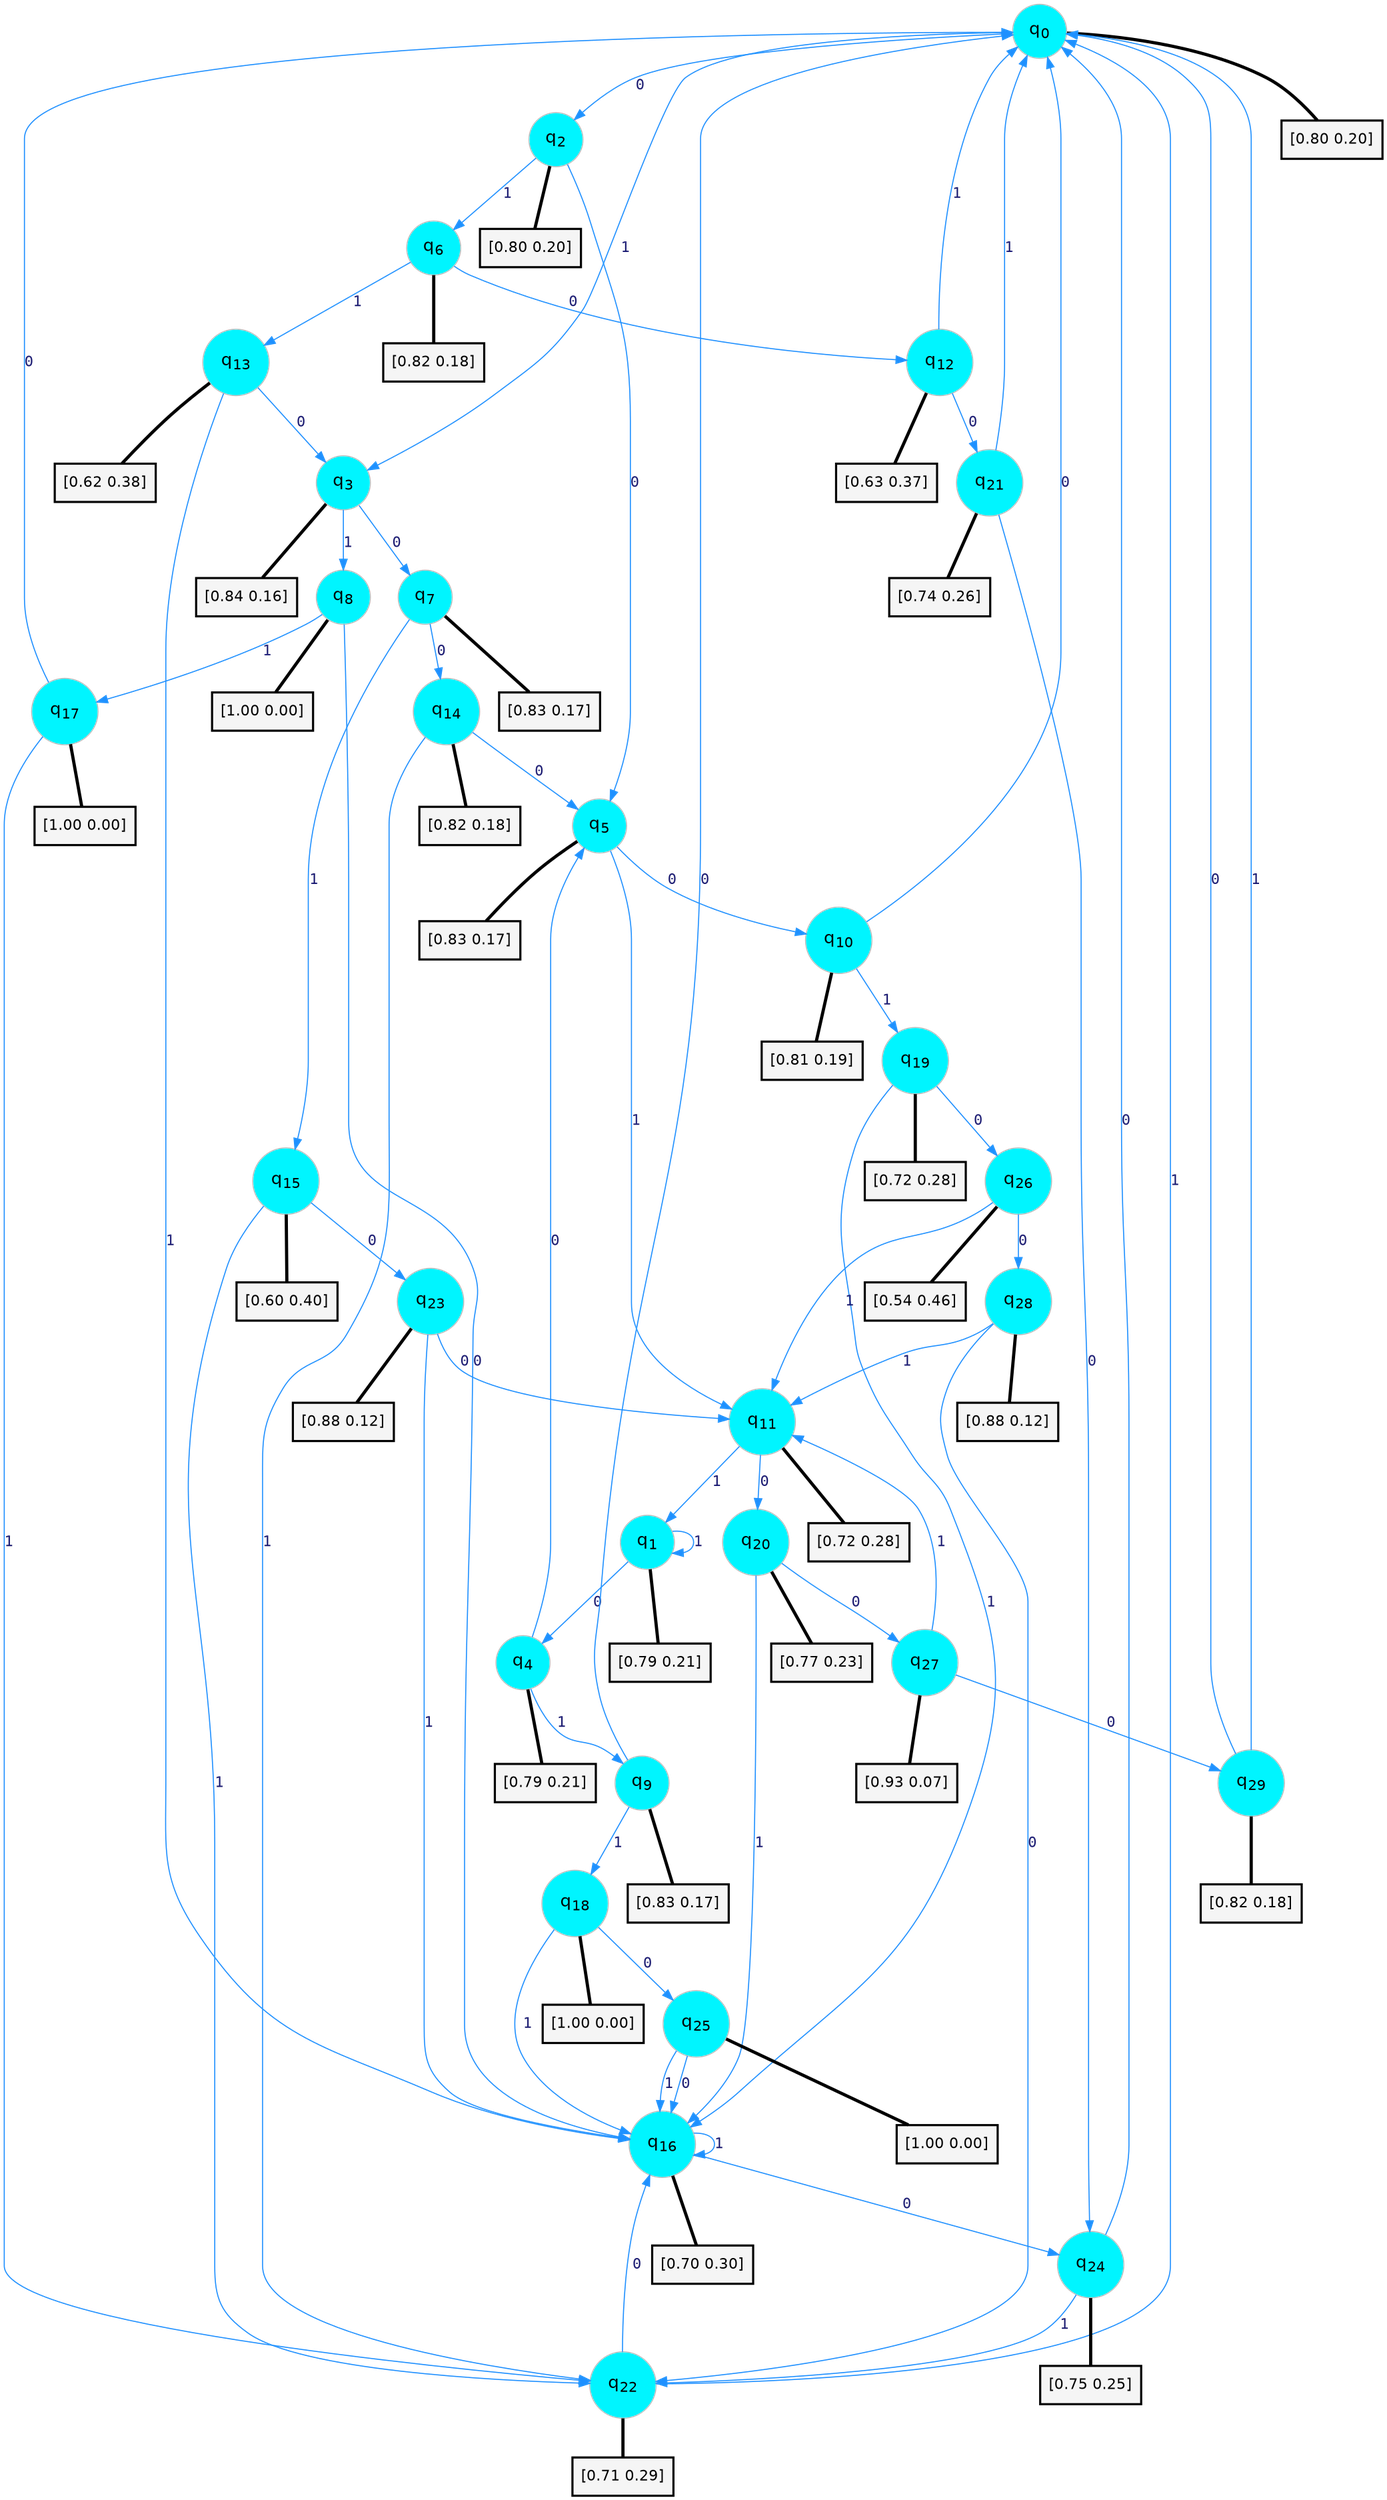 digraph G {
graph [
bgcolor=transparent, dpi=300, rankdir=TD, size="40,25"];
node [
color=gray, fillcolor=turquoise1, fontcolor=black, fontname=Helvetica, fontsize=16, fontweight=bold, shape=circle, style=filled];
edge [
arrowsize=1, color=dodgerblue1, fontcolor=midnightblue, fontname=courier, fontweight=bold, penwidth=1, style=solid, weight=20];
0[label=<q<SUB>0</SUB>>];
1[label=<q<SUB>1</SUB>>];
2[label=<q<SUB>2</SUB>>];
3[label=<q<SUB>3</SUB>>];
4[label=<q<SUB>4</SUB>>];
5[label=<q<SUB>5</SUB>>];
6[label=<q<SUB>6</SUB>>];
7[label=<q<SUB>7</SUB>>];
8[label=<q<SUB>8</SUB>>];
9[label=<q<SUB>9</SUB>>];
10[label=<q<SUB>10</SUB>>];
11[label=<q<SUB>11</SUB>>];
12[label=<q<SUB>12</SUB>>];
13[label=<q<SUB>13</SUB>>];
14[label=<q<SUB>14</SUB>>];
15[label=<q<SUB>15</SUB>>];
16[label=<q<SUB>16</SUB>>];
17[label=<q<SUB>17</SUB>>];
18[label=<q<SUB>18</SUB>>];
19[label=<q<SUB>19</SUB>>];
20[label=<q<SUB>20</SUB>>];
21[label=<q<SUB>21</SUB>>];
22[label=<q<SUB>22</SUB>>];
23[label=<q<SUB>23</SUB>>];
24[label=<q<SUB>24</SUB>>];
25[label=<q<SUB>25</SUB>>];
26[label=<q<SUB>26</SUB>>];
27[label=<q<SUB>27</SUB>>];
28[label=<q<SUB>28</SUB>>];
29[label=<q<SUB>29</SUB>>];
30[label="[0.80 0.20]", shape=box,fontcolor=black, fontname=Helvetica, fontsize=14, penwidth=2, fillcolor=whitesmoke,color=black];
31[label="[0.79 0.21]", shape=box,fontcolor=black, fontname=Helvetica, fontsize=14, penwidth=2, fillcolor=whitesmoke,color=black];
32[label="[0.80 0.20]", shape=box,fontcolor=black, fontname=Helvetica, fontsize=14, penwidth=2, fillcolor=whitesmoke,color=black];
33[label="[0.84 0.16]", shape=box,fontcolor=black, fontname=Helvetica, fontsize=14, penwidth=2, fillcolor=whitesmoke,color=black];
34[label="[0.79 0.21]", shape=box,fontcolor=black, fontname=Helvetica, fontsize=14, penwidth=2, fillcolor=whitesmoke,color=black];
35[label="[0.83 0.17]", shape=box,fontcolor=black, fontname=Helvetica, fontsize=14, penwidth=2, fillcolor=whitesmoke,color=black];
36[label="[0.82 0.18]", shape=box,fontcolor=black, fontname=Helvetica, fontsize=14, penwidth=2, fillcolor=whitesmoke,color=black];
37[label="[0.83 0.17]", shape=box,fontcolor=black, fontname=Helvetica, fontsize=14, penwidth=2, fillcolor=whitesmoke,color=black];
38[label="[1.00 0.00]", shape=box,fontcolor=black, fontname=Helvetica, fontsize=14, penwidth=2, fillcolor=whitesmoke,color=black];
39[label="[0.83 0.17]", shape=box,fontcolor=black, fontname=Helvetica, fontsize=14, penwidth=2, fillcolor=whitesmoke,color=black];
40[label="[0.81 0.19]", shape=box,fontcolor=black, fontname=Helvetica, fontsize=14, penwidth=2, fillcolor=whitesmoke,color=black];
41[label="[0.72 0.28]", shape=box,fontcolor=black, fontname=Helvetica, fontsize=14, penwidth=2, fillcolor=whitesmoke,color=black];
42[label="[0.63 0.37]", shape=box,fontcolor=black, fontname=Helvetica, fontsize=14, penwidth=2, fillcolor=whitesmoke,color=black];
43[label="[0.62 0.38]", shape=box,fontcolor=black, fontname=Helvetica, fontsize=14, penwidth=2, fillcolor=whitesmoke,color=black];
44[label="[0.82 0.18]", shape=box,fontcolor=black, fontname=Helvetica, fontsize=14, penwidth=2, fillcolor=whitesmoke,color=black];
45[label="[0.60 0.40]", shape=box,fontcolor=black, fontname=Helvetica, fontsize=14, penwidth=2, fillcolor=whitesmoke,color=black];
46[label="[0.70 0.30]", shape=box,fontcolor=black, fontname=Helvetica, fontsize=14, penwidth=2, fillcolor=whitesmoke,color=black];
47[label="[1.00 0.00]", shape=box,fontcolor=black, fontname=Helvetica, fontsize=14, penwidth=2, fillcolor=whitesmoke,color=black];
48[label="[1.00 0.00]", shape=box,fontcolor=black, fontname=Helvetica, fontsize=14, penwidth=2, fillcolor=whitesmoke,color=black];
49[label="[0.72 0.28]", shape=box,fontcolor=black, fontname=Helvetica, fontsize=14, penwidth=2, fillcolor=whitesmoke,color=black];
50[label="[0.77 0.23]", shape=box,fontcolor=black, fontname=Helvetica, fontsize=14, penwidth=2, fillcolor=whitesmoke,color=black];
51[label="[0.74 0.26]", shape=box,fontcolor=black, fontname=Helvetica, fontsize=14, penwidth=2, fillcolor=whitesmoke,color=black];
52[label="[0.71 0.29]", shape=box,fontcolor=black, fontname=Helvetica, fontsize=14, penwidth=2, fillcolor=whitesmoke,color=black];
53[label="[0.88 0.12]", shape=box,fontcolor=black, fontname=Helvetica, fontsize=14, penwidth=2, fillcolor=whitesmoke,color=black];
54[label="[0.75 0.25]", shape=box,fontcolor=black, fontname=Helvetica, fontsize=14, penwidth=2, fillcolor=whitesmoke,color=black];
55[label="[1.00 0.00]", shape=box,fontcolor=black, fontname=Helvetica, fontsize=14, penwidth=2, fillcolor=whitesmoke,color=black];
56[label="[0.54 0.46]", shape=box,fontcolor=black, fontname=Helvetica, fontsize=14, penwidth=2, fillcolor=whitesmoke,color=black];
57[label="[0.93 0.07]", shape=box,fontcolor=black, fontname=Helvetica, fontsize=14, penwidth=2, fillcolor=whitesmoke,color=black];
58[label="[0.88 0.12]", shape=box,fontcolor=black, fontname=Helvetica, fontsize=14, penwidth=2, fillcolor=whitesmoke,color=black];
59[label="[0.82 0.18]", shape=box,fontcolor=black, fontname=Helvetica, fontsize=14, penwidth=2, fillcolor=whitesmoke,color=black];
0->2 [label=0];
0->3 [label=1];
0->30 [arrowhead=none, penwidth=3,color=black];
1->4 [label=0];
1->1 [label=1];
1->31 [arrowhead=none, penwidth=3,color=black];
2->5 [label=0];
2->6 [label=1];
2->32 [arrowhead=none, penwidth=3,color=black];
3->7 [label=0];
3->8 [label=1];
3->33 [arrowhead=none, penwidth=3,color=black];
4->5 [label=0];
4->9 [label=1];
4->34 [arrowhead=none, penwidth=3,color=black];
5->10 [label=0];
5->11 [label=1];
5->35 [arrowhead=none, penwidth=3,color=black];
6->12 [label=0];
6->13 [label=1];
6->36 [arrowhead=none, penwidth=3,color=black];
7->14 [label=0];
7->15 [label=1];
7->37 [arrowhead=none, penwidth=3,color=black];
8->16 [label=0];
8->17 [label=1];
8->38 [arrowhead=none, penwidth=3,color=black];
9->0 [label=0];
9->18 [label=1];
9->39 [arrowhead=none, penwidth=3,color=black];
10->0 [label=0];
10->19 [label=1];
10->40 [arrowhead=none, penwidth=3,color=black];
11->20 [label=0];
11->1 [label=1];
11->41 [arrowhead=none, penwidth=3,color=black];
12->21 [label=0];
12->0 [label=1];
12->42 [arrowhead=none, penwidth=3,color=black];
13->3 [label=0];
13->16 [label=1];
13->43 [arrowhead=none, penwidth=3,color=black];
14->5 [label=0];
14->22 [label=1];
14->44 [arrowhead=none, penwidth=3,color=black];
15->23 [label=0];
15->22 [label=1];
15->45 [arrowhead=none, penwidth=3,color=black];
16->24 [label=0];
16->16 [label=1];
16->46 [arrowhead=none, penwidth=3,color=black];
17->0 [label=0];
17->22 [label=1];
17->47 [arrowhead=none, penwidth=3,color=black];
18->25 [label=0];
18->16 [label=1];
18->48 [arrowhead=none, penwidth=3,color=black];
19->26 [label=0];
19->16 [label=1];
19->49 [arrowhead=none, penwidth=3,color=black];
20->27 [label=0];
20->16 [label=1];
20->50 [arrowhead=none, penwidth=3,color=black];
21->24 [label=0];
21->0 [label=1];
21->51 [arrowhead=none, penwidth=3,color=black];
22->16 [label=0];
22->0 [label=1];
22->52 [arrowhead=none, penwidth=3,color=black];
23->11 [label=0];
23->16 [label=1];
23->53 [arrowhead=none, penwidth=3,color=black];
24->0 [label=0];
24->22 [label=1];
24->54 [arrowhead=none, penwidth=3,color=black];
25->16 [label=0];
25->16 [label=1];
25->55 [arrowhead=none, penwidth=3,color=black];
26->28 [label=0];
26->11 [label=1];
26->56 [arrowhead=none, penwidth=3,color=black];
27->29 [label=0];
27->11 [label=1];
27->57 [arrowhead=none, penwidth=3,color=black];
28->22 [label=0];
28->11 [label=1];
28->58 [arrowhead=none, penwidth=3,color=black];
29->0 [label=0];
29->0 [label=1];
29->59 [arrowhead=none, penwidth=3,color=black];
}
